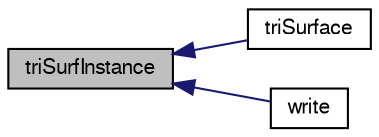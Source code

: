 digraph "triSurfInstance"
{
  bgcolor="transparent";
  edge [fontname="FreeSans",fontsize="10",labelfontname="FreeSans",labelfontsize="10"];
  node [fontname="FreeSans",fontsize="10",shape=record];
  rankdir="LR";
  Node228 [label="triSurfInstance",height=0.2,width=0.4,color="black", fillcolor="grey75", style="filled", fontcolor="black"];
  Node228 -> Node229 [dir="back",color="midnightblue",fontsize="10",style="solid",fontname="FreeSans"];
  Node229 [label="triSurface",height=0.2,width=0.4,color="black",URL="$a30598.html#a1e801ccbd13f3043e0d37b3a07cddc9a",tooltip="Construct from objectRegistry. "];
  Node228 -> Node230 [dir="back",color="midnightblue",fontsize="10",style="solid",fontname="FreeSans"];
  Node230 [label="write",height=0.2,width=0.4,color="black",URL="$a30598.html#aa3414f7a75af6227cdebc9ad9756979e",tooltip="Write to database. "];
}
